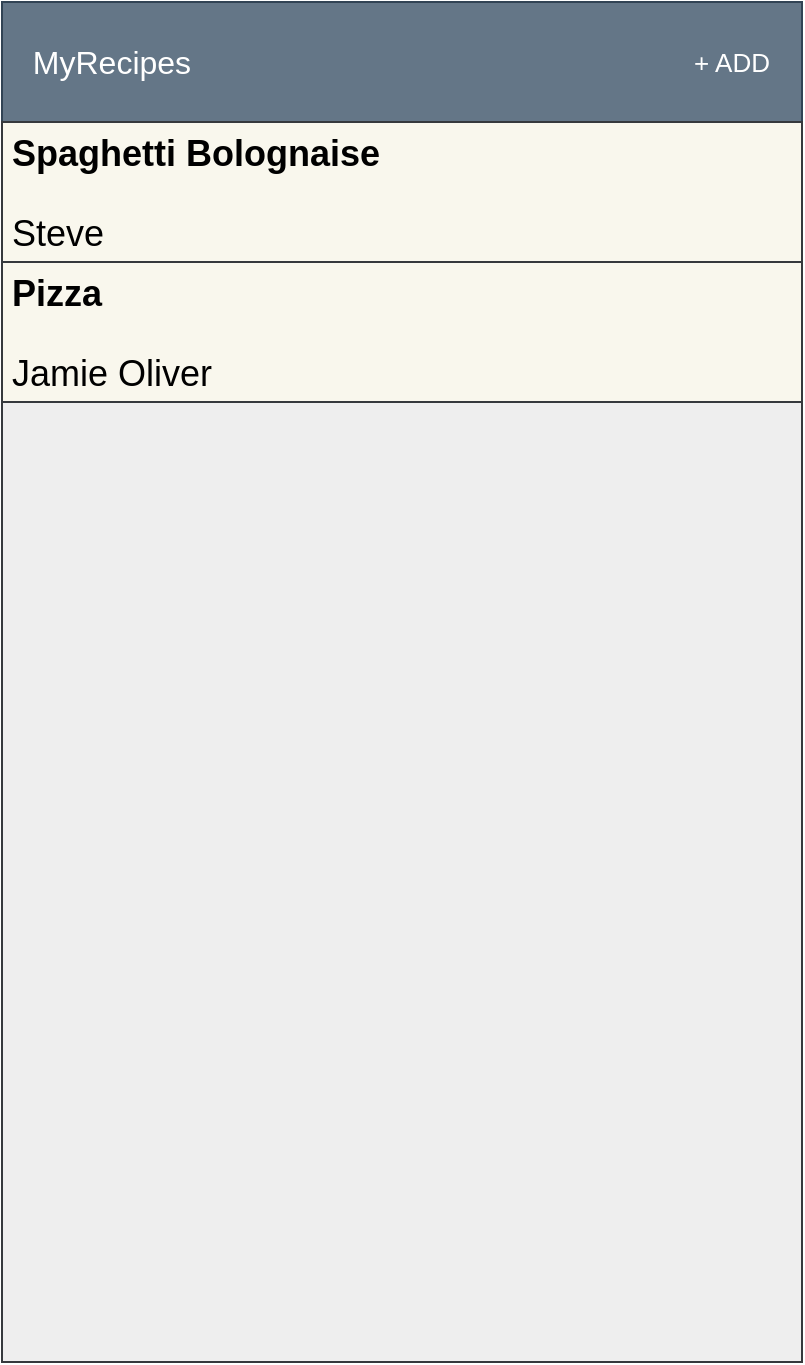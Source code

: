 <mxfile version="15.6.8" type="device" pages="2"><diagram id="VqWh42At-M7qIwy6vb9C" name="Recipes Home Page"><mxGraphModel dx="460" dy="752" grid="1" gridSize="10" guides="1" tooltips="1" connect="1" arrows="1" fold="1" page="1" pageScale="1" pageWidth="850" pageHeight="1100" math="0" shadow="0"><root><mxCell id="0"/><mxCell id="1" parent="0"/><mxCell id="qMBCQKHS34s1t4mDZAoz-1" value="" style="rounded=0;whiteSpace=wrap;html=1;fillColor=#eeeeee;strokeColor=#36393d;" vertex="1" parent="1"><mxGeometry x="200" y="40" width="400" height="680" as="geometry"/></mxCell><mxCell id="qMBCQKHS34s1t4mDZAoz-3" value="" style="rounded=0;whiteSpace=wrap;html=1;fillColor=#647687;strokeColor=#314354;fontColor=#ffffff;" vertex="1" parent="1"><mxGeometry x="200" y="40" width="400" height="60" as="geometry"/></mxCell><mxCell id="qMBCQKHS34s1t4mDZAoz-4" value="&lt;font style=&quot;font-size: 16px&quot; color=&quot;#ffffff&quot;&gt;MyRecipes&lt;/font&gt;" style="text;html=1;strokeColor=none;fillColor=none;align=center;verticalAlign=middle;whiteSpace=wrap;rounded=0;" vertex="1" parent="1"><mxGeometry x="210" y="50" width="90" height="40" as="geometry"/></mxCell><mxCell id="qMBCQKHS34s1t4mDZAoz-5" value="&lt;font style=&quot;font-size: 13px&quot; color=&quot;#ffffff&quot;&gt;+ ADD&lt;/font&gt;" style="text;html=1;strokeColor=none;fillColor=none;align=center;verticalAlign=middle;whiteSpace=wrap;rounded=0;fontSize=14;" vertex="1" parent="1"><mxGeometry x="540" y="55" width="50" height="30" as="geometry"/></mxCell><mxCell id="qMBCQKHS34s1t4mDZAoz-6" value="" style="rounded=0;whiteSpace=wrap;html=1;fontSize=16;fillColor=#f9f7ed;strokeColor=#36393d;" vertex="1" parent="1"><mxGeometry x="200" y="100" width="400" height="70" as="geometry"/></mxCell><mxCell id="qMBCQKHS34s1t4mDZAoz-7" value="&lt;p style=&quot;line-height: 1&quot;&gt;&lt;/p&gt;&lt;h1 style=&quot;font-size: 18px&quot;&gt;&lt;font style=&quot;line-height: 1 ; font-size: 18px&quot;&gt;Spaghetti Bolognaise&lt;/font&gt;&lt;/h1&gt;&lt;p style=&quot;font-size: 18px&quot;&gt;&lt;font style=&quot;font-size: 18px&quot;&gt;Steve&lt;/font&gt;&lt;/p&gt;&lt;p&gt;&lt;/p&gt;" style="text;html=1;strokeColor=none;fillColor=none;spacing=5;spacingTop=-20;whiteSpace=wrap;overflow=hidden;rounded=0;fontSize=16;" vertex="1" parent="1"><mxGeometry x="200" y="100" width="210" height="70" as="geometry"/></mxCell><mxCell id="qMBCQKHS34s1t4mDZAoz-8" value="" style="rounded=0;whiteSpace=wrap;html=1;fontSize=16;fillColor=#f9f7ed;strokeColor=#36393d;" vertex="1" parent="1"><mxGeometry x="200" y="170" width="400" height="70" as="geometry"/></mxCell><mxCell id="qMBCQKHS34s1t4mDZAoz-9" value="&lt;p style=&quot;line-height: 1&quot;&gt;&lt;/p&gt;&lt;h1 style=&quot;font-size: 18px&quot;&gt;Pizza&lt;/h1&gt;&lt;p style=&quot;font-size: 18px&quot;&gt;Jamie Oliver&lt;/p&gt;&lt;p&gt;&lt;/p&gt;" style="text;html=1;strokeColor=none;fillColor=none;spacing=5;spacingTop=-20;whiteSpace=wrap;overflow=hidden;rounded=0;fontSize=16;" vertex="1" parent="1"><mxGeometry x="200" y="170" width="210" height="70" as="geometry"/></mxCell></root></mxGraphModel></diagram><diagram id="Wp8Ya5x1PryfuRBWV7uc" name="Recipe 1"><mxGraphModel dx="460" dy="752" grid="1" gridSize="10" guides="1" tooltips="1" connect="1" arrows="1" fold="1" page="1" pageScale="1" pageWidth="850" pageHeight="1100" math="0" shadow="0"><root><mxCell id="QphUBusk7F7kJmTgb7iL-0"/><mxCell id="QphUBusk7F7kJmTgb7iL-1" parent="QphUBusk7F7kJmTgb7iL-0"/><mxCell id="KtWklHwUFKNoWhVb8TJV-0" value="" style="rounded=0;whiteSpace=wrap;html=1;fillColor=#f9f7ed;strokeColor=#36393d;" vertex="1" parent="QphUBusk7F7kJmTgb7iL-1"><mxGeometry x="200" y="40" width="400" height="680" as="geometry"/></mxCell><mxCell id="KtWklHwUFKNoWhVb8TJV-1" value="" style="rounded=0;whiteSpace=wrap;html=1;fillColor=#647687;strokeColor=#314354;fontColor=#ffffff;" vertex="1" parent="QphUBusk7F7kJmTgb7iL-1"><mxGeometry x="200" y="40" width="400" height="60" as="geometry"/></mxCell><mxCell id="KtWklHwUFKNoWhVb8TJV-5" value="" style="shape=singleArrow;direction=west;whiteSpace=wrap;html=1;fontSize=18;arrowWidth=0.233;arrowSize=0.24;fillColor=#f9f7ed;strokeColor=#36393d;" vertex="1" parent="QphUBusk7F7kJmTgb7iL-1"><mxGeometry x="210" y="60" width="40" height="20" as="geometry"/></mxCell><mxCell id="KtWklHwUFKNoWhVb8TJV-6" value="&lt;b&gt;Spaghetti Bolognaise&lt;/b&gt;" style="text;html=1;strokeColor=none;fillColor=none;align=center;verticalAlign=middle;whiteSpace=wrap;rounded=0;fontSize=18;" vertex="1" parent="QphUBusk7F7kJmTgb7iL-1"><mxGeometry x="230" y="130" width="190" height="30" as="geometry"/></mxCell><mxCell id="KtWklHwUFKNoWhVb8TJV-8" value="Steve" style="text;html=1;strokeColor=none;fillColor=none;align=center;verticalAlign=middle;whiteSpace=wrap;rounded=0;fontSize=18;" vertex="1" parent="QphUBusk7F7kJmTgb7iL-1"><mxGeometry x="230" y="210" width="60" height="30" as="geometry"/></mxCell><mxCell id="KtWklHwUFKNoWhVb8TJV-9" value="&lt;font style=&quot;font-size: 16px&quot;&gt;Ingredients&lt;/font&gt;" style="text;html=1;strokeColor=none;fillColor=none;align=center;verticalAlign=middle;whiteSpace=wrap;rounded=0;fontSize=18;" vertex="1" parent="QphUBusk7F7kJmTgb7iL-1"><mxGeometry x="220" y="257" width="90" height="30" as="geometry"/></mxCell><mxCell id="KtWklHwUFKNoWhVb8TJV-10" value="Spaghetti" style="text;html=1;strokeColor=none;fillColor=none;align=center;verticalAlign=middle;whiteSpace=wrap;rounded=0;fontSize=16;" vertex="1" parent="QphUBusk7F7kJmTgb7iL-1"><mxGeometry x="232" y="279" width="80" height="30" as="geometry"/></mxCell><mxCell id="KtWklHwUFKNoWhVb8TJV-11" value="500g mince" style="text;html=1;strokeColor=none;fillColor=none;align=center;verticalAlign=middle;whiteSpace=wrap;rounded=0;fontSize=16;" vertex="1" parent="QphUBusk7F7kJmTgb7iL-1"><mxGeometry x="230" y="297" width="100" height="30" as="geometry"/></mxCell><mxCell id="KtWklHwUFKNoWhVb8TJV-12" value="Tomatoes" style="text;html=1;strokeColor=none;fillColor=none;align=center;verticalAlign=middle;whiteSpace=wrap;rounded=0;fontSize=16;" vertex="1" parent="QphUBusk7F7kJmTgb7iL-1"><mxGeometry x="233" y="316" width="80" height="30" as="geometry"/></mxCell><mxCell id="KtWklHwUFKNoWhVb8TJV-13" value="&lt;font style=&quot;font-size: 16px&quot;&gt;Steps&lt;br&gt;&lt;/font&gt;" style="text;html=1;strokeColor=none;fillColor=none;align=center;verticalAlign=middle;whiteSpace=wrap;rounded=0;fontSize=18;" vertex="1" parent="QphUBusk7F7kJmTgb7iL-1"><mxGeometry x="220" y="357" width="90" height="30" as="geometry"/></mxCell><mxCell id="KtWklHwUFKNoWhVb8TJV-14" value="1. Boil Water" style="text;html=1;strokeColor=none;fillColor=none;align=center;verticalAlign=middle;whiteSpace=wrap;rounded=0;fontSize=16;" vertex="1" parent="QphUBusk7F7kJmTgb7iL-1"><mxGeometry x="240" y="377" width="100" height="30" as="geometry"/></mxCell><mxCell id="KtWklHwUFKNoWhVb8TJV-15" value="2. Add salt" style="text;html=1;strokeColor=none;fillColor=none;align=center;verticalAlign=middle;whiteSpace=wrap;rounded=0;fontSize=16;" vertex="1" parent="QphUBusk7F7kJmTgb7iL-1"><mxGeometry x="233" y="397" width="100" height="30" as="geometry"/></mxCell><mxCell id="KtWklHwUFKNoWhVb8TJV-16" value="3. Add spaghetti" style="text;html=1;strokeColor=none;fillColor=none;align=center;verticalAlign=middle;whiteSpace=wrap;rounded=0;fontSize=16;" vertex="1" parent="QphUBusk7F7kJmTgb7iL-1"><mxGeometry x="244" y="417" width="118" height="30" as="geometry"/></mxCell><mxCell id="KtWklHwUFKNoWhVb8TJV-17" value="SAVE" style="rounded=1;whiteSpace=wrap;html=1;fontSize=16;fillColor=#647687;fontColor=#ffffff;strokeColor=#314354;" vertex="1" parent="QphUBusk7F7kJmTgb7iL-1"><mxGeometry x="250" y="507" width="130" height="40" as="geometry"/></mxCell><mxCell id="KtWklHwUFKNoWhVb8TJV-18" value="DELETE" style="rounded=1;whiteSpace=wrap;html=1;fontSize=16;fillColor=#647687;fontColor=#ffffff;strokeColor=#314354;" vertex="1" parent="QphUBusk7F7kJmTgb7iL-1"><mxGeometry x="400" y="507" width="130" height="40" as="geometry"/></mxCell></root></mxGraphModel></diagram></mxfile>